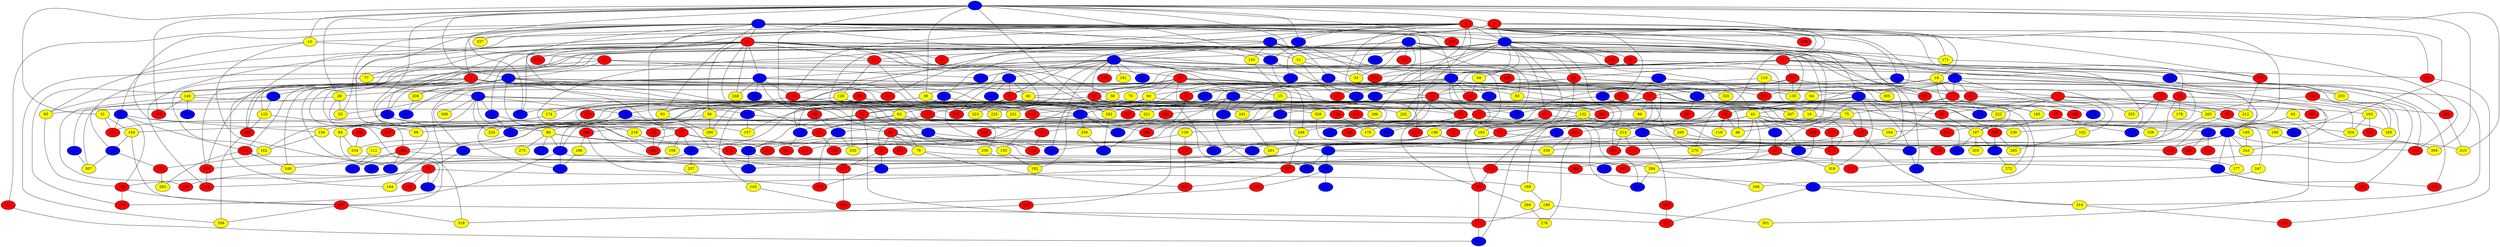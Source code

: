 graph {
0 [style = filled fillcolor = blue];
1 [style = filled fillcolor = blue];
2 [style = filled fillcolor = blue];
3 [style = filled fillcolor = red];
4 [style = filled fillcolor = red];
5 [style = filled fillcolor = red];
6 [style = filled fillcolor = red];
7 [style = filled fillcolor = blue];
8 [style = filled fillcolor = blue];
9 [style = filled fillcolor = red];
10 [style = filled fillcolor = yellow];
11 [style = filled fillcolor = red];
12 [style = filled fillcolor = blue];
13 [style = filled fillcolor = blue];
14 [style = filled fillcolor = red];
15 [style = filled fillcolor = yellow];
16 [style = filled fillcolor = yellow];
17 [style = filled fillcolor = blue];
18 [style = filled fillcolor = yellow];
19 [style = filled fillcolor = blue];
20 [style = filled fillcolor = blue];
21 [style = filled fillcolor = yellow];
22 [style = filled fillcolor = blue];
23 [style = filled fillcolor = blue];
24 [style = filled fillcolor = red];
25 [style = filled fillcolor = blue];
26 [style = filled fillcolor = blue];
27 [style = filled fillcolor = red];
28 [style = filled fillcolor = yellow];
29 [style = filled fillcolor = red];
30 [style = filled fillcolor = red];
31 [style = filled fillcolor = yellow];
32 [style = filled fillcolor = red];
33 [style = filled fillcolor = yellow];
34 [style = filled fillcolor = blue];
35 [style = filled fillcolor = blue];
36 [style = filled fillcolor = blue];
37 [style = filled fillcolor = red];
38 [style = filled fillcolor = yellow];
39 [style = filled fillcolor = yellow];
40 [style = filled fillcolor = yellow];
41 [style = filled fillcolor = blue];
42 [style = filled fillcolor = blue];
43 [style = filled fillcolor = yellow];
44 [style = filled fillcolor = red];
45 [style = filled fillcolor = red];
46 [style = filled fillcolor = yellow];
47 [style = filled fillcolor = red];
48 [style = filled fillcolor = red];
49 [style = filled fillcolor = yellow];
50 [style = filled fillcolor = blue];
51 [style = filled fillcolor = red];
52 [style = filled fillcolor = red];
53 [style = filled fillcolor = blue];
54 [style = filled fillcolor = red];
55 [style = filled fillcolor = yellow];
56 [style = filled fillcolor = yellow];
57 [style = filled fillcolor = red];
58 [style = filled fillcolor = red];
59 [style = filled fillcolor = red];
60 [style = filled fillcolor = yellow];
61 [style = filled fillcolor = red];
62 [style = filled fillcolor = yellow];
63 [style = filled fillcolor = yellow];
64 [style = filled fillcolor = yellow];
65 [style = filled fillcolor = yellow];
66 [style = filled fillcolor = blue];
67 [style = filled fillcolor = red];
68 [style = filled fillcolor = red];
69 [style = filled fillcolor = red];
70 [style = filled fillcolor = yellow];
71 [style = filled fillcolor = red];
72 [style = filled fillcolor = red];
73 [style = filled fillcolor = blue];
74 [style = filled fillcolor = blue];
75 [style = filled fillcolor = yellow];
76 [style = filled fillcolor = red];
77 [style = filled fillcolor = yellow];
78 [style = filled fillcolor = yellow];
79 [style = filled fillcolor = red];
80 [style = filled fillcolor = red];
81 [style = filled fillcolor = blue];
82 [style = filled fillcolor = blue];
83 [style = filled fillcolor = yellow];
84 [style = filled fillcolor = yellow];
85 [style = filled fillcolor = blue];
86 [style = filled fillcolor = blue];
87 [style = filled fillcolor = red];
88 [style = filled fillcolor = yellow];
89 [style = filled fillcolor = red];
90 [style = filled fillcolor = blue];
91 [style = filled fillcolor = red];
92 [style = filled fillcolor = red];
93 [style = filled fillcolor = yellow];
94 [style = filled fillcolor = red];
95 [style = filled fillcolor = blue];
96 [style = filled fillcolor = yellow];
97 [style = filled fillcolor = blue];
98 [style = filled fillcolor = yellow];
99 [style = filled fillcolor = red];
100 [style = filled fillcolor = red];
101 [style = filled fillcolor = blue];
102 [style = filled fillcolor = yellow];
103 [style = filled fillcolor = yellow];
104 [style = filled fillcolor = blue];
105 [style = filled fillcolor = red];
106 [style = filled fillcolor = red];
107 [style = filled fillcolor = blue];
108 [style = filled fillcolor = yellow];
109 [style = filled fillcolor = red];
110 [style = filled fillcolor = blue];
111 [style = filled fillcolor = blue];
112 [style = filled fillcolor = yellow];
113 [style = filled fillcolor = red];
114 [style = filled fillcolor = blue];
115 [style = filled fillcolor = red];
116 [style = filled fillcolor = blue];
117 [style = filled fillcolor = red];
118 [style = filled fillcolor = blue];
119 [style = filled fillcolor = yellow];
120 [style = filled fillcolor = red];
121 [style = filled fillcolor = red];
122 [style = filled fillcolor = red];
123 [style = filled fillcolor = yellow];
124 [style = filled fillcolor = red];
125 [style = filled fillcolor = red];
126 [style = filled fillcolor = yellow];
127 [style = filled fillcolor = red];
128 [style = filled fillcolor = yellow];
129 [style = filled fillcolor = red];
130 [style = filled fillcolor = blue];
131 [style = filled fillcolor = blue];
132 [style = filled fillcolor = yellow];
133 [style = filled fillcolor = yellow];
134 [style = filled fillcolor = blue];
135 [style = filled fillcolor = yellow];
136 [style = filled fillcolor = yellow];
137 [style = filled fillcolor = blue];
138 [style = filled fillcolor = red];
139 [style = filled fillcolor = red];
140 [style = filled fillcolor = yellow];
141 [style = filled fillcolor = red];
142 [style = filled fillcolor = red];
143 [style = filled fillcolor = yellow];
144 [style = filled fillcolor = yellow];
145 [style = filled fillcolor = blue];
146 [style = filled fillcolor = red];
147 [style = filled fillcolor = red];
148 [style = filled fillcolor = blue];
149 [style = filled fillcolor = blue];
150 [style = filled fillcolor = yellow];
151 [style = filled fillcolor = red];
152 [style = filled fillcolor = red];
153 [style = filled fillcolor = yellow];
154 [style = filled fillcolor = yellow];
155 [style = filled fillcolor = red];
156 [style = filled fillcolor = yellow];
157 [style = filled fillcolor = yellow];
158 [style = filled fillcolor = red];
159 [style = filled fillcolor = red];
160 [style = filled fillcolor = red];
161 [style = filled fillcolor = red];
162 [style = filled fillcolor = yellow];
163 [style = filled fillcolor = yellow];
164 [style = filled fillcolor = yellow];
165 [style = filled fillcolor = yellow];
166 [style = filled fillcolor = red];
167 [style = filled fillcolor = red];
168 [style = filled fillcolor = red];
169 [style = filled fillcolor = yellow];
170 [style = filled fillcolor = yellow];
171 [style = filled fillcolor = yellow];
172 [style = filled fillcolor = blue];
173 [style = filled fillcolor = blue];
174 [style = filled fillcolor = yellow];
175 [style = filled fillcolor = red];
176 [style = filled fillcolor = red];
177 [style = filled fillcolor = yellow];
178 [style = filled fillcolor = yellow];
179 [style = filled fillcolor = blue];
180 [style = filled fillcolor = yellow];
181 [style = filled fillcolor = yellow];
182 [style = filled fillcolor = blue];
183 [style = filled fillcolor = red];
184 [style = filled fillcolor = red];
185 [style = filled fillcolor = yellow];
186 [style = filled fillcolor = yellow];
187 [style = filled fillcolor = red];
188 [style = filled fillcolor = red];
189 [style = filled fillcolor = red];
190 [style = filled fillcolor = yellow];
191 [style = filled fillcolor = red];
192 [style = filled fillcolor = yellow];
193 [style = filled fillcolor = red];
194 [style = filled fillcolor = red];
195 [style = filled fillcolor = yellow];
196 [style = filled fillcolor = blue];
197 [style = filled fillcolor = yellow];
198 [style = filled fillcolor = blue];
199 [style = filled fillcolor = blue];
200 [style = filled fillcolor = blue];
201 [style = filled fillcolor = blue];
202 [style = filled fillcolor = yellow];
203 [style = filled fillcolor = blue];
204 [style = filled fillcolor = red];
205 [style = filled fillcolor = yellow];
206 [style = filled fillcolor = yellow];
207 [style = filled fillcolor = red];
208 [style = filled fillcolor = blue];
209 [style = filled fillcolor = red];
210 [style = filled fillcolor = blue];
211 [style = filled fillcolor = red];
212 [style = filled fillcolor = yellow];
213 [style = filled fillcolor = blue];
214 [style = filled fillcolor = yellow];
215 [style = filled fillcolor = red];
216 [style = filled fillcolor = red];
217 [style = filled fillcolor = red];
218 [style = filled fillcolor = red];
219 [style = filled fillcolor = yellow];
220 [style = filled fillcolor = red];
221 [style = filled fillcolor = yellow];
222 [style = filled fillcolor = yellow];
223 [style = filled fillcolor = red];
224 [style = filled fillcolor = yellow];
225 [style = filled fillcolor = yellow];
226 [style = filled fillcolor = red];
227 [style = filled fillcolor = red];
228 [style = filled fillcolor = blue];
229 [style = filled fillcolor = red];
230 [style = filled fillcolor = yellow];
231 [style = filled fillcolor = yellow];
232 [style = filled fillcolor = red];
233 [style = filled fillcolor = red];
234 [style = filled fillcolor = yellow];
235 [style = filled fillcolor = red];
236 [style = filled fillcolor = blue];
237 [style = filled fillcolor = yellow];
238 [style = filled fillcolor = red];
239 [style = filled fillcolor = red];
240 [style = filled fillcolor = blue];
241 [style = filled fillcolor = yellow];
242 [style = filled fillcolor = blue];
243 [style = filled fillcolor = red];
244 [style = filled fillcolor = blue];
245 [style = filled fillcolor = blue];
246 [style = filled fillcolor = yellow];
247 [style = filled fillcolor = yellow];
248 [style = filled fillcolor = yellow];
249 [style = filled fillcolor = yellow];
250 [style = filled fillcolor = red];
251 [style = filled fillcolor = blue];
252 [style = filled fillcolor = red];
253 [style = filled fillcolor = yellow];
254 [style = filled fillcolor = red];
255 [style = filled fillcolor = yellow];
256 [style = filled fillcolor = yellow];
257 [style = filled fillcolor = red];
258 [style = filled fillcolor = red];
259 [style = filled fillcolor = red];
260 [style = filled fillcolor = yellow];
261 [style = filled fillcolor = yellow];
262 [style = filled fillcolor = blue];
263 [style = filled fillcolor = red];
264 [style = filled fillcolor = red];
265 [style = filled fillcolor = yellow];
266 [style = filled fillcolor = red];
267 [style = filled fillcolor = yellow];
268 [style = filled fillcolor = red];
269 [style = filled fillcolor = yellow];
270 [style = filled fillcolor = yellow];
271 [style = filled fillcolor = red];
272 [style = filled fillcolor = yellow];
273 [style = filled fillcolor = red];
274 [style = filled fillcolor = red];
275 [style = filled fillcolor = yellow];
276 [style = filled fillcolor = red];
277 [style = filled fillcolor = red];
278 [style = filled fillcolor = yellow];
279 [style = filled fillcolor = red];
280 [style = filled fillcolor = blue];
281 [style = filled fillcolor = red];
282 [style = filled fillcolor = yellow];
283 [style = filled fillcolor = blue];
284 [style = filled fillcolor = yellow];
285 [style = filled fillcolor = yellow];
286 [style = filled fillcolor = yellow];
287 [style = filled fillcolor = red];
288 [style = filled fillcolor = blue];
289 [style = filled fillcolor = blue];
290 [style = filled fillcolor = yellow];
291 [style = filled fillcolor = blue];
292 [style = filled fillcolor = yellow];
293 [style = filled fillcolor = blue];
294 [style = filled fillcolor = blue];
295 [style = filled fillcolor = blue];
296 [style = filled fillcolor = red];
297 [style = filled fillcolor = red];
298 [style = filled fillcolor = red];
299 [style = filled fillcolor = red];
300 [style = filled fillcolor = blue];
301 [style = filled fillcolor = yellow];
302 [style = filled fillcolor = blue];
303 [style = filled fillcolor = red];
304 [style = filled fillcolor = yellow];
305 [style = filled fillcolor = yellow];
306 [style = filled fillcolor = red];
307 [style = filled fillcolor = yellow];
308 [style = filled fillcolor = red];
309 [style = filled fillcolor = yellow];
310 [style = filled fillcolor = yellow];
311 [style = filled fillcolor = blue];
312 [style = filled fillcolor = blue];
313 [style = filled fillcolor = blue];
314 [style = filled fillcolor = yellow];
315 [style = filled fillcolor = blue];
316 [style = filled fillcolor = blue];
317 [style = filled fillcolor = red];
318 [style = filled fillcolor = yellow];
319 [style = filled fillcolor = yellow];
320 [style = filled fillcolor = yellow];
321 [style = filled fillcolor = red];
322 [style = filled fillcolor = red];
323 [style = filled fillcolor = yellow];
324 [style = filled fillcolor = yellow];
325 [style = filled fillcolor = red];
326 [style = filled fillcolor = yellow];
327 [style = filled fillcolor = red];
328 [style = filled fillcolor = yellow];
329 [style = filled fillcolor = blue];
330 [style = filled fillcolor = yellow];
331 [style = filled fillcolor = blue];
332 [style = filled fillcolor = blue];
333 [style = filled fillcolor = blue];
334 [style = filled fillcolor = blue];
335 [style = filled fillcolor = red];
336 [style = filled fillcolor = yellow];
337 [style = filled fillcolor = yellow];
338 [style = filled fillcolor = red];
339 [style = filled fillcolor = yellow];
340 [style = filled fillcolor = blue];
341 [style = filled fillcolor = red];
342 [style = filled fillcolor = red];
343 [style = filled fillcolor = yellow];
344 [style = filled fillcolor = red];
345 [style = filled fillcolor = blue];
346 [style = filled fillcolor = yellow];
347 [style = filled fillcolor = blue];
348 [style = filled fillcolor = red];
349 [style = filled fillcolor = blue];
350 [style = filled fillcolor = red];
351 [style = filled fillcolor = blue];
352 [style = filled fillcolor = red];
353 [style = filled fillcolor = blue];
354 [style = filled fillcolor = red];
355 [style = filled fillcolor = blue];
356 [style = filled fillcolor = yellow];
0 -- 152;
0 -- 171;
0 -- 172;
0 -- 184;
0 -- 191;
0 -- 238;
0 -- 240;
0 -- 253;
0 -- 255;
0 -- 316;
1 -- 3;
1 -- 5;
1 -- 8;
1 -- 12;
1 -- 13;
0 -- 123;
0 -- 75;
0 -- 33;
0 -- 11;
1 -- 19;
1 -- 21;
1 -- 37;
1 -- 55;
1 -- 93;
1 -- 120;
1 -- 129;
1 -- 150;
1 -- 156;
1 -- 201;
1 -- 211;
1 -- 214;
1 -- 220;
1 -- 257;
1 -- 337;
2 -- 4;
2 -- 9;
2 -- 10;
2 -- 25;
2 -- 28;
2 -- 31;
2 -- 39;
2 -- 53;
2 -- 63;
2 -- 74;
2 -- 110;
2 -- 168;
2 -- 198;
2 -- 220;
2 -- 280;
2 -- 282;
2 -- 304;
2 -- 310;
2 -- 331;
3 -- 11;
3 -- 26;
3 -- 27;
3 -- 34;
3 -- 38;
3 -- 41;
3 -- 44;
3 -- 56;
3 -- 65;
3 -- 77;
3 -- 121;
3 -- 138;
3 -- 151;
3 -- 165;
3 -- 166;
3 -- 216;
3 -- 221;
3 -- 248;
3 -- 259;
4 -- 7;
4 -- 29;
4 -- 30;
4 -- 48;
4 -- 58;
4 -- 77;
4 -- 94;
4 -- 117;
4 -- 241;
4 -- 242;
4 -- 254;
4 -- 268;
5 -- 26;
5 -- 40;
5 -- 50;
5 -- 65;
5 -- 68;
5 -- 127;
5 -- 140;
5 -- 227;
5 -- 231;
5 -- 249;
6 -- 10;
6 -- 12;
6 -- 19;
6 -- 30;
6 -- 36;
6 -- 43;
6 -- 54;
6 -- 58;
6 -- 59;
6 -- 88;
6 -- 104;
6 -- 110;
6 -- 146;
6 -- 171;
6 -- 193;
6 -- 206;
6 -- 226;
6 -- 254;
6 -- 270;
6 -- 286;
6 -- 299;
6 -- 308;
6 -- 331;
7 -- 27;
7 -- 57;
7 -- 60;
7 -- 64;
7 -- 69;
7 -- 104;
7 -- 193;
7 -- 197;
8 -- 16;
8 -- 34;
8 -- 35;
8 -- 84;
8 -- 149;
8 -- 224;
8 -- 236;
8 -- 309;
9 -- 12;
9 -- 18;
9 -- 33;
9 -- 131;
9 -- 175;
10 -- 42;
10 -- 51;
10 -- 200;
11 -- 14;
11 -- 124;
11 -- 128;
11 -- 141;
12 -- 13;
12 -- 16;
12 -- 17;
12 -- 20;
12 -- 21;
12 -- 24;
12 -- 29;
12 -- 32;
12 -- 43;
12 -- 44;
12 -- 49;
12 -- 61;
12 -- 90;
12 -- 92;
12 -- 93;
12 -- 107;
12 -- 135;
12 -- 166;
12 -- 182;
12 -- 235;
12 -- 259;
12 -- 299;
12 -- 335;
12 -- 355;
13 -- 17;
13 -- 38;
13 -- 39;
13 -- 67;
13 -- 70;
13 -- 118;
13 -- 125;
13 -- 134;
13 -- 159;
13 -- 170;
13 -- 196;
13 -- 202;
13 -- 233;
13 -- 352;
14 -- 15;
14 -- 28;
14 -- 40;
14 -- 46;
14 -- 48;
14 -- 60;
14 -- 169;
14 -- 218;
14 -- 253;
14 -- 283;
14 -- 296;
15 -- 59;
15 -- 82;
16 -- 23;
16 -- 280;
17 -- 45;
17 -- 46;
17 -- 85;
17 -- 157;
17 -- 185;
17 -- 319;
17 -- 340;
18 -- 27;
18 -- 86;
18 -- 185;
18 -- 221;
18 -- 326;
18 -- 352;
19 -- 20;
19 -- 21;
19 -- 57;
19 -- 83;
19 -- 144;
19 -- 150;
19 -- 251;
20 -- 22;
20 -- 41;
20 -- 48;
20 -- 95;
20 -- 97;
20 -- 131;
20 -- 146;
20 -- 176;
20 -- 181;
20 -- 183;
20 -- 203;
20 -- 204;
20 -- 228;
20 -- 314;
20 -- 333;
20 -- 341;
21 -- 33;
21 -- 125;
22 -- 30;
22 -- 40;
22 -- 55;
22 -- 66;
22 -- 145;
22 -- 341;
23 -- 261;
24 -- 238;
24 -- 250;
25 -- 71;
25 -- 72;
26 -- 88;
26 -- 89;
26 -- 161;
27 -- 47;
27 -- 75;
27 -- 82;
27 -- 103;
27 -- 109;
28 -- 55;
28 -- 157;
28 -- 307;
29 -- 32;
29 -- 92;
29 -- 163;
29 -- 320;
29 -- 334;
30 -- 35;
30 -- 56;
30 -- 63;
30 -- 105;
30 -- 115;
30 -- 130;
30 -- 141;
30 -- 202;
30 -- 290;
30 -- 323;
31 -- 154;
31 -- 161;
32 -- 291;
34 -- 210;
34 -- 219;
35 -- 37;
35 -- 52;
35 -- 88;
35 -- 210;
36 -- 58;
36 -- 230;
37 -- 66;
37 -- 108;
37 -- 114;
37 -- 122;
37 -- 279;
37 -- 302;
38 -- 65;
38 -- 99;
39 -- 93;
39 -- 137;
40 -- 132;
40 -- 143;
40 -- 144;
40 -- 273;
41 -- 81;
41 -- 100;
41 -- 118;
41 -- 138;
41 -- 146;
41 -- 207;
41 -- 248;
41 -- 262;
41 -- 294;
41 -- 300;
42 -- 98;
42 -- 124;
42 -- 142;
42 -- 161;
43 -- 52;
43 -- 73;
43 -- 74;
43 -- 87;
43 -- 116;
43 -- 230;
43 -- 239;
43 -- 247;
43 -- 251;
43 -- 264;
43 -- 353;
45 -- 46;
45 -- 119;
45 -- 191;
47 -- 164;
47 -- 201;
47 -- 233;
47 -- 324;
48 -- 162;
48 -- 172;
48 -- 192;
48 -- 221;
48 -- 286;
49 -- 134;
49 -- 159;
50 -- 111;
50 -- 123;
51 -- 53;
51 -- 101;
51 -- 182;
51 -- 356;
53 -- 78;
53 -- 83;
53 -- 203;
53 -- 206;
53 -- 226;
53 -- 244;
53 -- 274;
53 -- 296;
53 -- 297;
54 -- 85;
54 -- 141;
54 -- 178;
54 -- 324;
56 -- 68;
56 -- 154;
56 -- 160;
56 -- 290;
57 -- 67;
57 -- 79;
57 -- 91;
57 -- 96;
57 -- 113;
57 -- 153;
57 -- 270;
57 -- 346;
57 -- 350;
58 -- 59;
58 -- 114;
58 -- 126;
58 -- 147;
58 -- 208;
58 -- 222;
58 -- 227;
58 -- 258;
59 -- 87;
59 -- 129;
59 -- 262;
60 -- 98;
60 -- 137;
60 -- 149;
60 -- 272;
60 -- 281;
60 -- 315;
61 -- 136;
61 -- 218;
61 -- 285;
62 -- 104;
62 -- 304;
63 -- 81;
63 -- 112;
63 -- 147;
63 -- 315;
63 -- 326;
64 -- 263;
65 -- 142;
66 -- 76;
67 -- 152;
67 -- 173;
67 -- 246;
68 -- 72;
68 -- 78;
68 -- 153;
68 -- 193;
68 -- 252;
68 -- 287;
69 -- 199;
69 -- 302;
70 -- 225;
71 -- 79;
71 -- 87;
71 -- 99;
71 -- 102;
71 -- 222;
71 -- 265;
71 -- 303;
72 -- 74;
72 -- 257;
73 -- 89;
74 -- 354;
75 -- 89;
75 -- 127;
75 -- 210;
75 -- 239;
76 -- 142;
76 -- 144;
76 -- 155;
76 -- 169;
76 -- 266;
76 -- 345;
77 -- 162;
78 -- 117;
78 -- 166;
78 -- 344;
79 -- 165;
79 -- 301;
79 -- 338;
80 -- 138;
80 -- 139;
80 -- 217;
80 -- 328;
80 -- 330;
80 -- 351;
81 -- 85;
81 -- 100;
81 -- 204;
82 -- 122;
83 -- 263;
84 -- 107;
84 -- 234;
85 -- 240;
86 -- 267;
86 -- 315;
87 -- 97;
87 -- 203;
87 -- 289;
87 -- 338;
88 -- 130;
88 -- 275;
88 -- 276;
88 -- 311;
88 -- 336;
89 -- 177;
89 -- 287;
89 -- 319;
89 -- 327;
90 -- 91;
90 -- 282;
91 -- 156;
91 -- 236;
91 -- 271;
91 -- 329;
93 -- 290;
94 -- 118;
94 -- 135;
94 -- 179;
94 -- 305;
95 -- 130;
95 -- 148;
95 -- 194;
95 -- 263;
95 -- 282;
95 -- 355;
97 -- 148;
97 -- 283;
97 -- 295;
99 -- 197;
100 -- 107;
100 -- 113;
100 -- 249;
100 -- 347;
101 -- 132;
101 -- 135;
102 -- 285;
103 -- 324;
103 -- 348;
104 -- 177;
104 -- 216;
104 -- 250;
104 -- 295;
104 -- 304;
104 -- 339;
104 -- 343;
105 -- 170;
106 -- 165;
106 -- 265;
106 -- 268;
110 -- 198;
110 -- 238;
111 -- 307;
112 -- 347;
113 -- 259;
113 -- 312;
114 -- 200;
114 -- 237;
115 -- 214;
115 -- 288;
115 -- 293;
116 -- 158;
116 -- 223;
118 -- 187;
118 -- 267;
120 -- 222;
120 -- 281;
123 -- 299;
123 -- 318;
124 -- 249;
124 -- 292;
124 -- 345;
126 -- 279;
126 -- 330;
127 -- 270;
127 -- 314;
128 -- 174;
128 -- 225;
128 -- 289;
130 -- 274;
130 -- 327;
130 -- 351;
132 -- 163;
132 -- 190;
132 -- 260;
132 -- 342;
133 -- 197;
133 -- 293;
133 -- 352;
136 -- 229;
136 -- 251;
136 -- 277;
136 -- 279;
136 -- 345;
137 -- 151;
137 -- 194;
137 -- 195;
137 -- 224;
137 -- 245;
137 -- 256;
138 -- 151;
138 -- 336;
140 -- 155;
140 -- 168;
140 -- 241;
140 -- 332;
141 -- 156;
141 -- 164;
142 -- 207;
142 -- 274;
143 -- 298;
146 -- 174;
146 -- 341;
147 -- 213;
147 -- 285;
148 -- 215;
148 -- 313;
149 -- 157;
149 -- 329;
150 -- 246;
151 -- 229;
151 -- 236;
152 -- 296;
153 -- 192;
154 -- 207;
154 -- 228;
156 -- 162;
160 -- 186;
160 -- 354;
162 -- 232;
166 -- 216;
167 -- 172;
167 -- 201;
167 -- 212;
167 -- 255;
167 -- 343;
169 -- 180;
171 -- 175;
173 -- 209;
173 -- 244;
173 -- 250;
174 -- 297;
175 -- 212;
179 -- 231;
180 -- 271;
180 -- 301;
183 -- 243;
186 -- 351;
188 -- 234;
189 -- 288;
190 -- 310;
191 -- 204;
195 -- 343;
196 -- 241;
197 -- 205;
197 -- 213;
197 -- 340;
198 -- 328;
198 -- 334;
206 -- 300;
207 -- 317;
207 -- 318;
207 -- 356;
209 -- 317;
210 -- 234;
211 -- 349;
213 -- 272;
214 -- 277;
214 -- 335;
215 -- 298;
217 -- 273;
219 -- 350;
221 -- 245;
228 -- 232;
228 -- 307;
232 -- 292;
236 -- 244;
236 -- 264;
239 -- 284;
241 -- 261;
242 -- 325;
243 -- 278;
243 -- 339;
246 -- 327;
247 -- 312;
253 -- 321;
254 -- 322;
256 -- 291;
257 -- 298;
258 -- 318;
259 -- 269;
259 -- 271;
260 -- 273;
263 -- 349;
265 -- 277;
265 -- 280;
268 -- 310;
269 -- 278;
271 -- 349;
273 -- 319;
276 -- 284;
279 -- 344;
281 -- 306;
282 -- 291;
284 -- 329;
284 -- 346;
288 -- 330;
288 -- 354;
294 -- 331;
295 -- 321;
295 -- 325;
299 -- 356;
312 -- 314;
312 -- 317;
314 -- 322;
315 -- 342;
327 -- 344;
328 -- 339;
336 -- 353;
}
